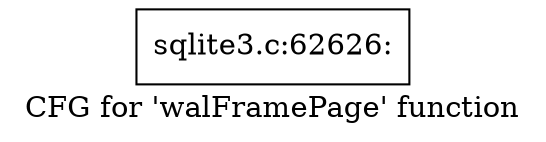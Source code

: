 digraph "CFG for 'walFramePage' function" {
	label="CFG for 'walFramePage' function";

	Node0x55c0f7406430 [shape=record,label="{sqlite3.c:62626:}"];
}
